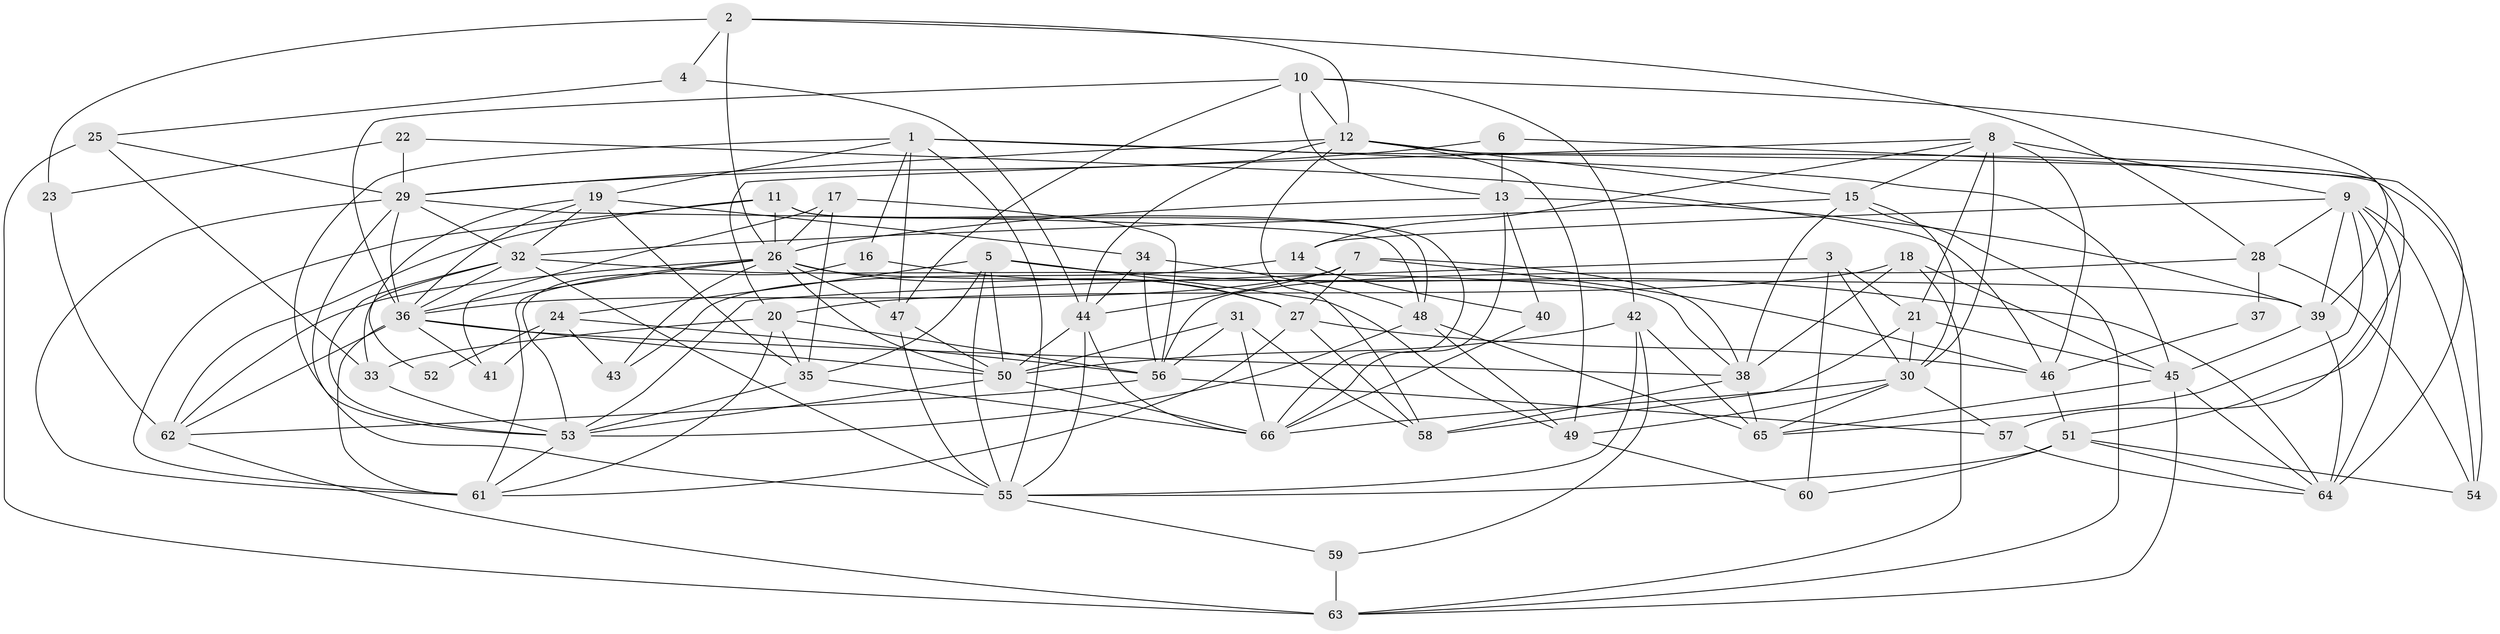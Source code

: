 // original degree distribution, {7: 0.06870229007633588, 3: 0.25190839694656486, 5: 0.183206106870229, 2: 0.15267175572519084, 4: 0.26717557251908397, 6: 0.06870229007633588, 8: 0.007633587786259542}
// Generated by graph-tools (version 1.1) at 2025/01/03/09/25 03:01:59]
// undirected, 66 vertices, 185 edges
graph export_dot {
graph [start="1"]
  node [color=gray90,style=filled];
  1;
  2;
  3;
  4;
  5;
  6;
  7;
  8;
  9;
  10;
  11;
  12;
  13;
  14;
  15;
  16;
  17;
  18;
  19;
  20;
  21;
  22;
  23;
  24;
  25;
  26;
  27;
  28;
  29;
  30;
  31;
  32;
  33;
  34;
  35;
  36;
  37;
  38;
  39;
  40;
  41;
  42;
  43;
  44;
  45;
  46;
  47;
  48;
  49;
  50;
  51;
  52;
  53;
  54;
  55;
  56;
  57;
  58;
  59;
  60;
  61;
  62;
  63;
  64;
  65;
  66;
  1 -- 16 [weight=1.0];
  1 -- 19 [weight=1.0];
  1 -- 45 [weight=1.0];
  1 -- 47 [weight=1.0];
  1 -- 53 [weight=1.0];
  1 -- 54 [weight=1.0];
  1 -- 55 [weight=1.0];
  2 -- 4 [weight=1.0];
  2 -- 12 [weight=1.0];
  2 -- 23 [weight=1.0];
  2 -- 26 [weight=1.0];
  2 -- 28 [weight=1.0];
  3 -- 21 [weight=1.0];
  3 -- 30 [weight=1.0];
  3 -- 53 [weight=1.0];
  3 -- 60 [weight=1.0];
  4 -- 25 [weight=1.0];
  4 -- 44 [weight=1.0];
  5 -- 24 [weight=1.0];
  5 -- 35 [weight=1.0];
  5 -- 49 [weight=1.0];
  5 -- 50 [weight=1.0];
  5 -- 55 [weight=1.0];
  5 -- 64 [weight=1.0];
  6 -- 13 [weight=1.0];
  6 -- 29 [weight=1.0];
  6 -- 64 [weight=1.0];
  7 -- 27 [weight=1.0];
  7 -- 36 [weight=1.0];
  7 -- 38 [weight=1.0];
  7 -- 44 [weight=1.0];
  7 -- 46 [weight=1.0];
  8 -- 9 [weight=1.0];
  8 -- 14 [weight=1.0];
  8 -- 15 [weight=1.0];
  8 -- 20 [weight=1.0];
  8 -- 21 [weight=1.0];
  8 -- 30 [weight=1.0];
  8 -- 46 [weight=1.0];
  9 -- 14 [weight=1.0];
  9 -- 28 [weight=1.0];
  9 -- 39 [weight=1.0];
  9 -- 51 [weight=1.0];
  9 -- 54 [weight=1.0];
  9 -- 64 [weight=1.0];
  9 -- 65 [weight=1.0];
  10 -- 12 [weight=1.0];
  10 -- 13 [weight=1.0];
  10 -- 36 [weight=1.0];
  10 -- 39 [weight=1.0];
  10 -- 42 [weight=1.0];
  10 -- 47 [weight=1.0];
  11 -- 26 [weight=1.0];
  11 -- 48 [weight=1.0];
  11 -- 61 [weight=1.0];
  11 -- 62 [weight=1.0];
  11 -- 66 [weight=1.0];
  12 -- 15 [weight=1.0];
  12 -- 29 [weight=1.0];
  12 -- 44 [weight=1.0];
  12 -- 49 [weight=1.0];
  12 -- 57 [weight=1.0];
  12 -- 58 [weight=1.0];
  13 -- 26 [weight=1.0];
  13 -- 39 [weight=1.0];
  13 -- 40 [weight=2.0];
  13 -- 66 [weight=1.0];
  14 -- 40 [weight=1.0];
  14 -- 43 [weight=1.0];
  15 -- 30 [weight=1.0];
  15 -- 32 [weight=1.0];
  15 -- 38 [weight=1.0];
  15 -- 63 [weight=1.0];
  16 -- 27 [weight=1.0];
  16 -- 53 [weight=1.0];
  17 -- 26 [weight=1.0];
  17 -- 35 [weight=1.0];
  17 -- 41 [weight=1.0];
  17 -- 56 [weight=1.0];
  18 -- 20 [weight=1.0];
  18 -- 38 [weight=1.0];
  18 -- 45 [weight=1.0];
  18 -- 63 [weight=1.0];
  19 -- 32 [weight=1.0];
  19 -- 34 [weight=1.0];
  19 -- 35 [weight=1.0];
  19 -- 36 [weight=1.0];
  19 -- 52 [weight=1.0];
  20 -- 33 [weight=1.0];
  20 -- 35 [weight=1.0];
  20 -- 56 [weight=1.0];
  20 -- 61 [weight=1.0];
  21 -- 30 [weight=1.0];
  21 -- 45 [weight=1.0];
  21 -- 58 [weight=2.0];
  22 -- 23 [weight=1.0];
  22 -- 29 [weight=1.0];
  22 -- 46 [weight=1.0];
  23 -- 62 [weight=2.0];
  24 -- 41 [weight=1.0];
  24 -- 43 [weight=1.0];
  24 -- 52 [weight=1.0];
  24 -- 56 [weight=1.0];
  25 -- 29 [weight=1.0];
  25 -- 33 [weight=1.0];
  25 -- 63 [weight=2.0];
  26 -- 27 [weight=1.0];
  26 -- 36 [weight=1.0];
  26 -- 39 [weight=1.0];
  26 -- 43 [weight=1.0];
  26 -- 47 [weight=1.0];
  26 -- 50 [weight=1.0];
  26 -- 61 [weight=1.0];
  26 -- 62 [weight=1.0];
  27 -- 46 [weight=1.0];
  27 -- 58 [weight=2.0];
  27 -- 61 [weight=1.0];
  28 -- 37 [weight=1.0];
  28 -- 54 [weight=1.0];
  28 -- 56 [weight=1.0];
  29 -- 32 [weight=1.0];
  29 -- 36 [weight=1.0];
  29 -- 48 [weight=1.0];
  29 -- 55 [weight=2.0];
  29 -- 61 [weight=1.0];
  30 -- 49 [weight=1.0];
  30 -- 57 [weight=1.0];
  30 -- 65 [weight=1.0];
  30 -- 66 [weight=1.0];
  31 -- 50 [weight=1.0];
  31 -- 56 [weight=1.0];
  31 -- 58 [weight=1.0];
  31 -- 66 [weight=1.0];
  32 -- 33 [weight=1.0];
  32 -- 36 [weight=1.0];
  32 -- 38 [weight=1.0];
  32 -- 53 [weight=1.0];
  32 -- 55 [weight=1.0];
  33 -- 53 [weight=1.0];
  34 -- 44 [weight=1.0];
  34 -- 48 [weight=1.0];
  34 -- 56 [weight=1.0];
  35 -- 53 [weight=2.0];
  35 -- 66 [weight=1.0];
  36 -- 38 [weight=1.0];
  36 -- 41 [weight=1.0];
  36 -- 50 [weight=2.0];
  36 -- 61 [weight=1.0];
  36 -- 62 [weight=1.0];
  37 -- 46 [weight=1.0];
  38 -- 58 [weight=1.0];
  38 -- 65 [weight=1.0];
  39 -- 45 [weight=1.0];
  39 -- 64 [weight=1.0];
  40 -- 66 [weight=1.0];
  42 -- 50 [weight=1.0];
  42 -- 55 [weight=1.0];
  42 -- 59 [weight=1.0];
  42 -- 65 [weight=1.0];
  44 -- 50 [weight=1.0];
  44 -- 55 [weight=1.0];
  44 -- 66 [weight=1.0];
  45 -- 63 [weight=1.0];
  45 -- 64 [weight=1.0];
  45 -- 65 [weight=2.0];
  46 -- 51 [weight=1.0];
  47 -- 50 [weight=1.0];
  47 -- 55 [weight=1.0];
  48 -- 49 [weight=1.0];
  48 -- 53 [weight=1.0];
  48 -- 65 [weight=1.0];
  49 -- 60 [weight=1.0];
  50 -- 53 [weight=1.0];
  50 -- 66 [weight=1.0];
  51 -- 54 [weight=1.0];
  51 -- 55 [weight=1.0];
  51 -- 60 [weight=1.0];
  51 -- 64 [weight=1.0];
  53 -- 61 [weight=2.0];
  55 -- 59 [weight=1.0];
  56 -- 57 [weight=2.0];
  56 -- 62 [weight=1.0];
  57 -- 64 [weight=1.0];
  59 -- 63 [weight=1.0];
  62 -- 63 [weight=1.0];
}
